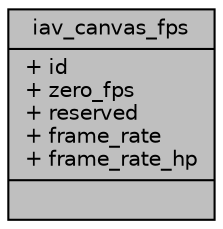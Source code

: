 digraph "iav_canvas_fps"
{
 // INTERACTIVE_SVG=YES
 // LATEX_PDF_SIZE
  bgcolor="transparent";
  edge [fontname="Helvetica",fontsize="10",labelfontname="Helvetica",labelfontsize="10"];
  node [fontname="Helvetica",fontsize="10",shape=record];
  Node1 [label="{iav_canvas_fps\n|+ id\l+ zero_fps\l+ reserved\l+ frame_rate\l+ frame_rate_hp\l|}",height=0.2,width=0.4,color="black", fillcolor="grey75", style="filled", fontcolor="black",tooltip=" "];
}
